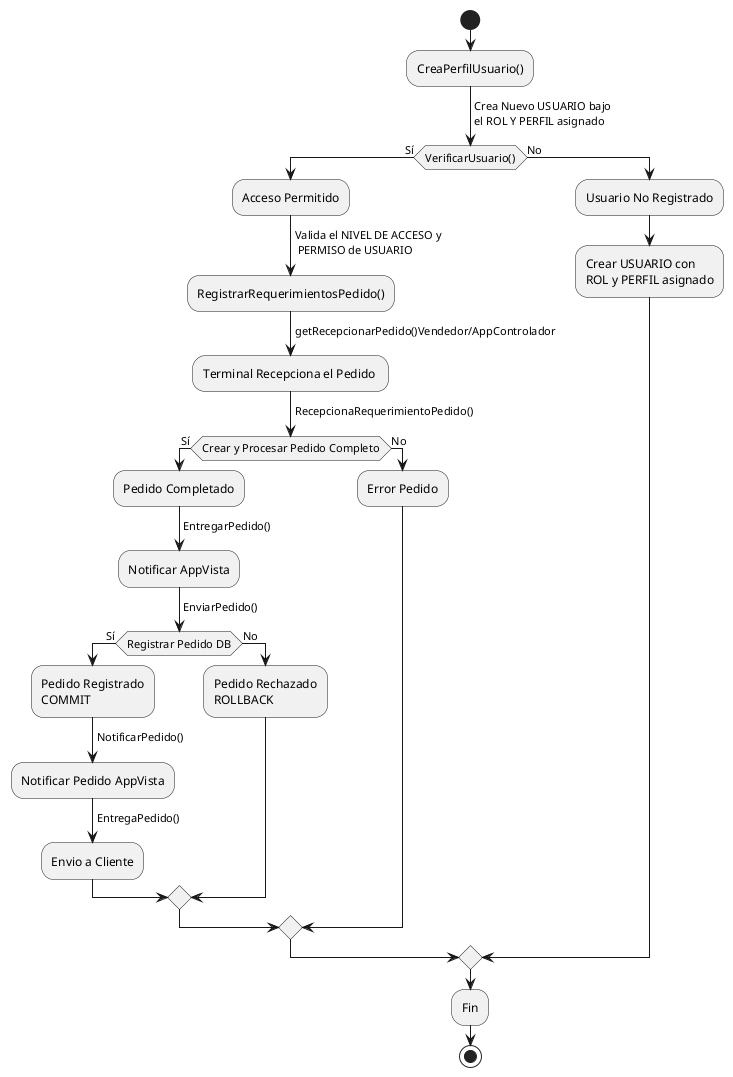 @startuml
start
:CreaPerfilUsuario();
->Crea Nuevo USUARIO bajo\nel ROL Y PERFIL asignado;                                                           
if (VerificarUsuario()) then (Sí)
  :Acceso Permitido;
    ->Valida el NIVEL DE ACCESO y\n PERMISO de USUARIO;
  :RegistrarRequerimientosPedido();
    ->getRecepcionarPedido()Vendedor/AppControlador;
  :Terminal Recepciona el Pedido ;
    ->RecepcionaRequerimientoPedido();
  if (Crear y Procesar Pedido Completo) then (Sí)
      :Pedido Completado;
        ->EntregarPedido();
      :Notificar AppVista;
        ->EnviarPedido();
        if (Registrar Pedido DB) then (Sí)
          :Pedido Registrado\nCOMMIT;
            ->NotificarPedido();
          :Notificar Pedido AppVista;
            ->EntregaPedido();
          :Envio a Cliente;
        else (No)
          :Pedido Rechazado\nROLLBACK;
        endif
  else (No)
    :Error Pedido; 
     '->ErrorPedido();
  endif
else (No)
  :Usuario No Registrado;
    '->Valida el NIVEL DE ACCESO\ny PERMISO de USUARIO;
  :Crear USUARIO con\nROL y PERFIL asignado;
endif

:Fin;
stop

@enduml
